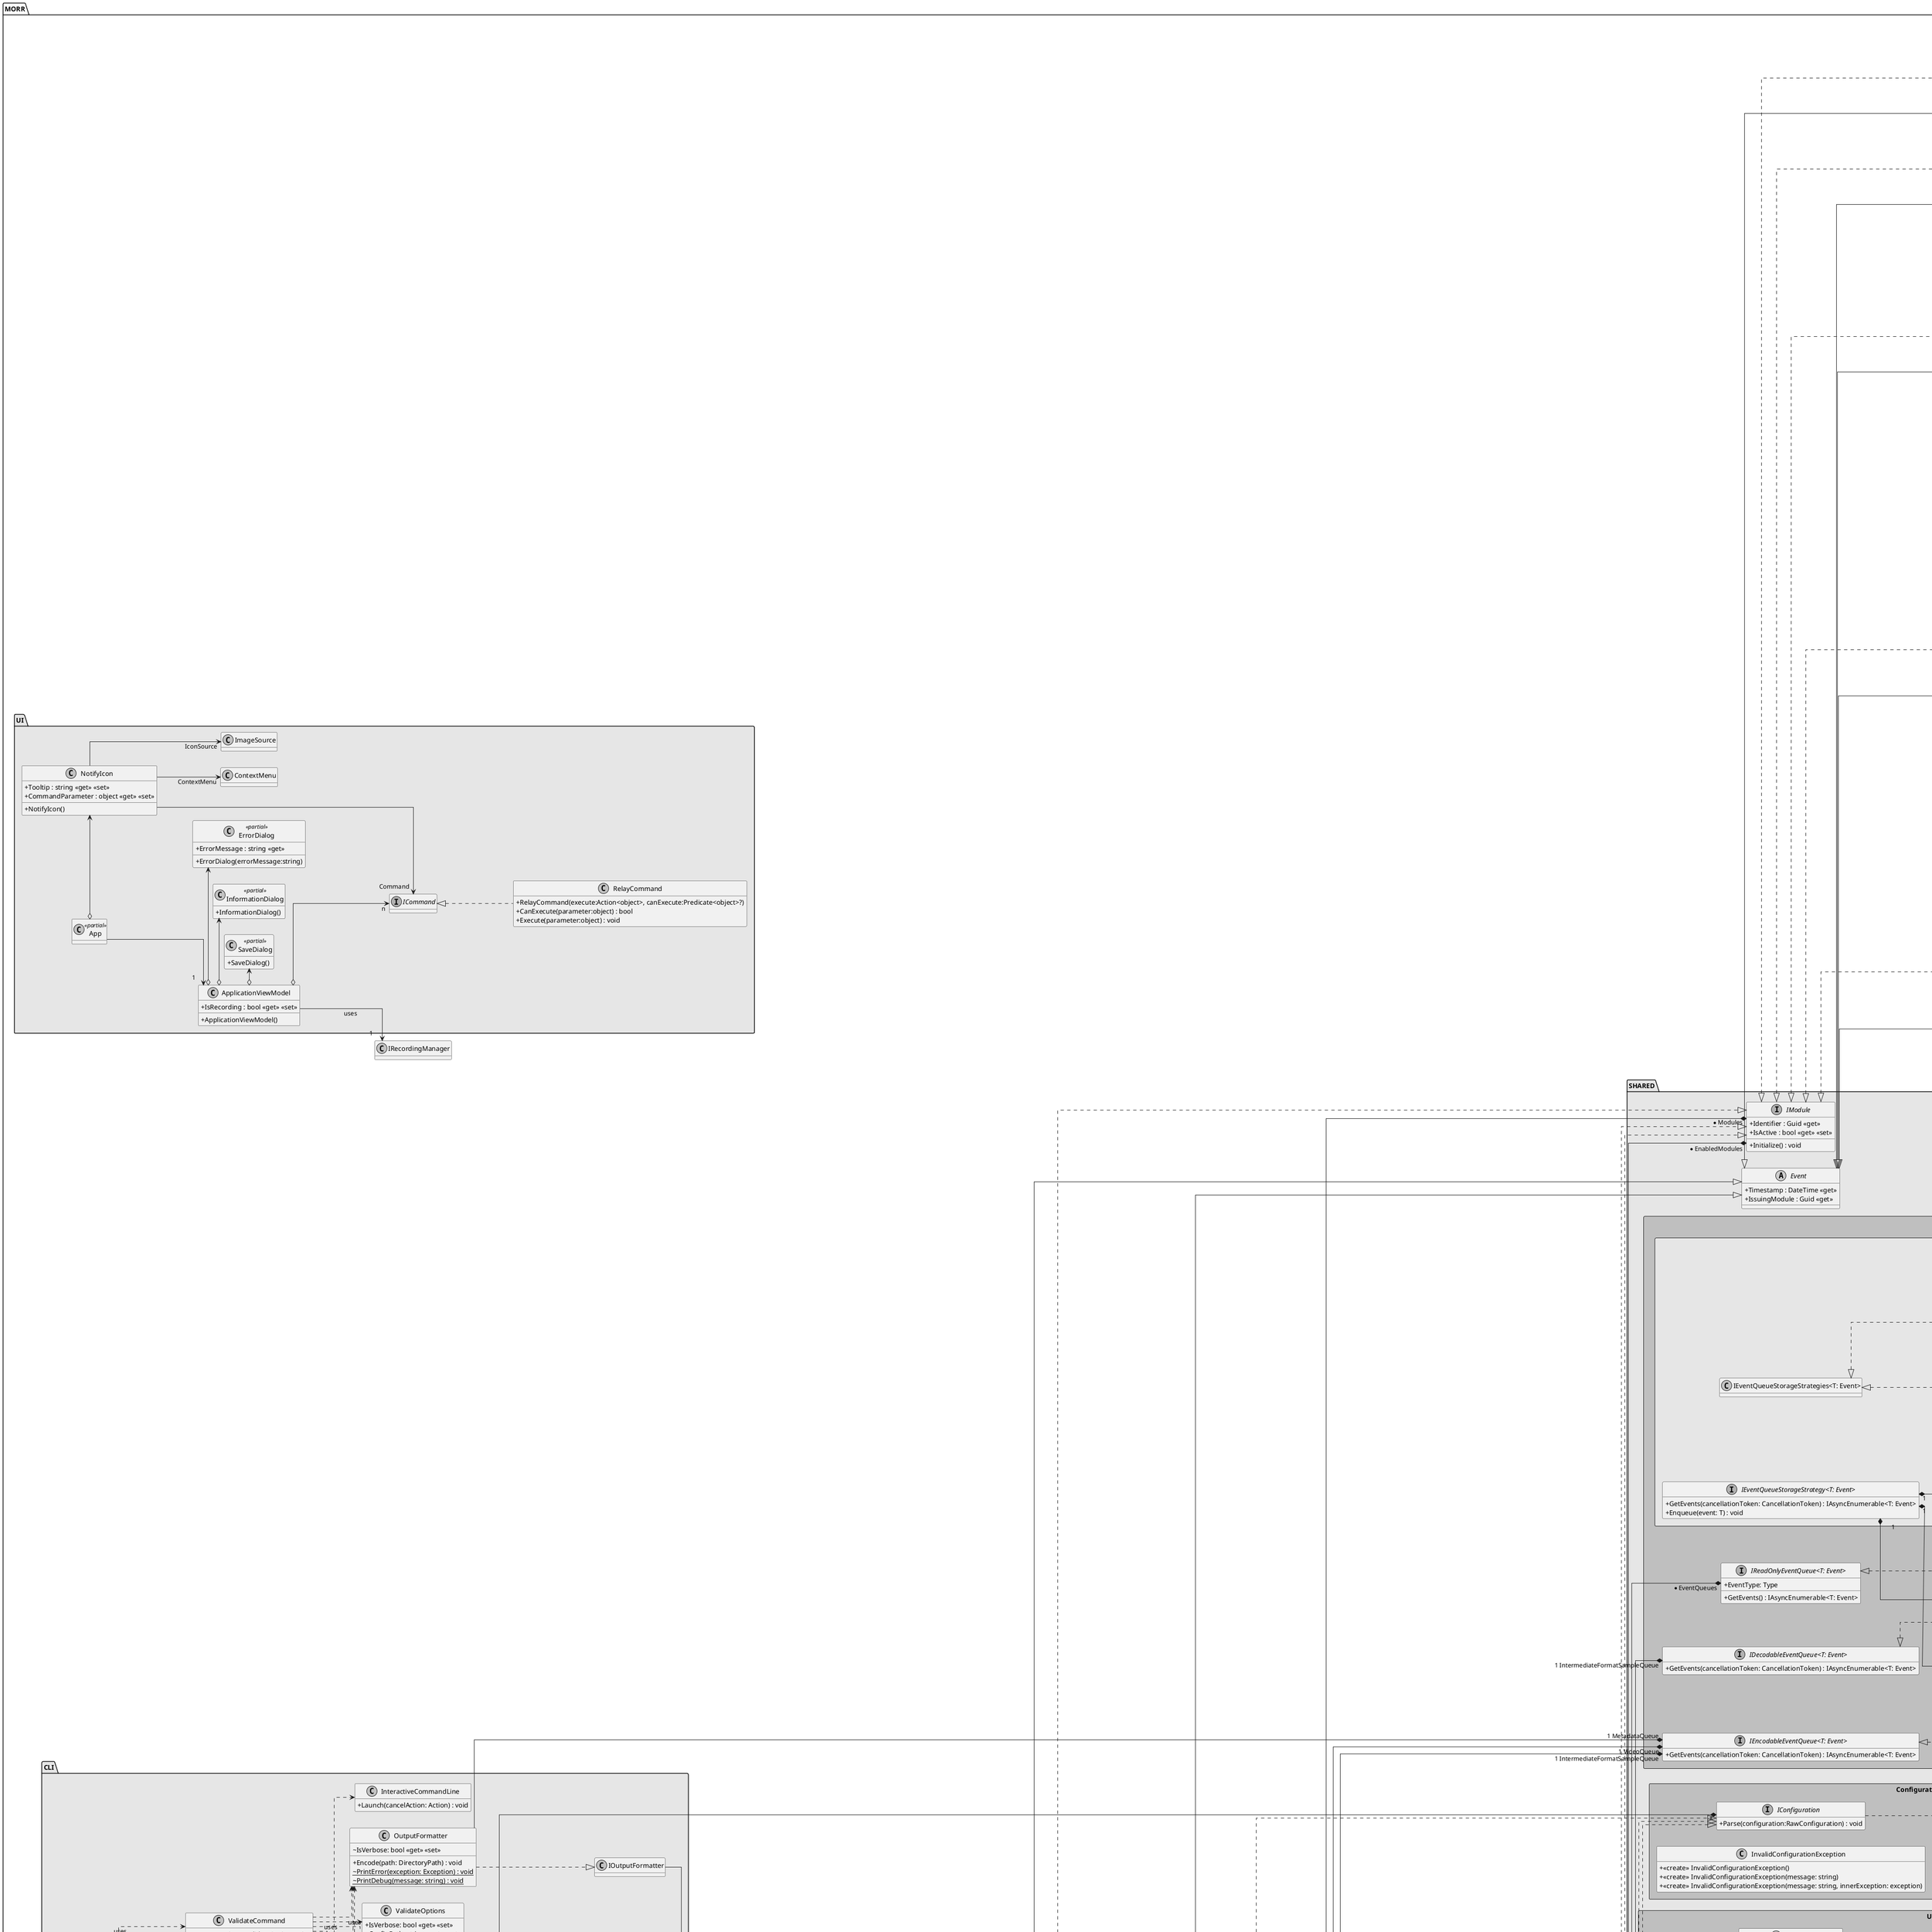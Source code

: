 @startuml MORR
skinparam monochrome true
skinparam linetype ortho
skinparam classAttributeIconSize 0
!pragma useNewPackage

left to right direction
hide empty fields

package MORR {
    !startsub SHARED
    package SHARED #E6E6E6 {
        package Configuration <<Rectangle>> #BFBFBF {
            interface IConfiguration {
                + Parse(configuration:RawConfiguration) : void
            }

            class InvalidConfigurationException {
                + <<create>> InvalidConfigurationException()
                + <<create>> InvalidConfigurationException(message: string)
                + <<create>> InvalidConfigurationException(message: string, innerException: exception)
            }

            class RawConfiguration {
                + RawValue: string
                + <<create>> RawConfiguration(rawValue: string)
            }

            IConfiguration ..> RawConfiguration : "uses"
        }

        together {
            interface IModule {
                + Identifier : Guid <<get>>
                + IsActive : bool <<get>> <<set>>
                + Initialize() : void
            }
        }

        together {
            abstract class Event {
                + Timestamp : DateTime <<get>>
                + IssuingModule : Guid <<get>>
            }

            package Queue <<Rectangle>> #BFBFBF {
                interface "IDecodableEventQueue<T: Event>" {
                    + GetEvents(cancellationToken: CancellationToken) : IAsyncEnumerable<T: Event>
                }

                interface "IEncodableEventQueue<T: Event>" {
                    + GetEvents(cancellationToken: CancellationToken) : IAsyncEnumerable<T: Event>
                }

                interface "IReadOnlyEventQueue<T: Event>" {
                    + EventType: Type
                    + GetEvents() : IAsyncEnumerable<T: Event>
                }

                interface "ISupportDeserializationEventQueue<T: Event>" {
                    + EventType: Type
                    + Enqueue(event: object): void
                }

                abstract class "DecodableEventQueue<T: Event>" {
                    # <<create>> DecodableEventQueue(storageStrategy: IEventQueueStorageStrategy<T: Event>)
                    + GetEvents(cancellationToken: CancellationToken) : IAsyncEnumerable<T: Event>
                    + Enqueue(event: T) : void
                }

                abstract class "EncodableEventQueue<T: Event>" {
                    # <<create>> EncodableEventQueue(storageStrategy: IEventQueueStorageStrategy<T: Event>)
                    + GetEvents(cancellationToken: CancellationToken) : IAsyncEnumerable<T: Event>
                    + Enqueue(event: T) : void
                }

                abstract class "ReadOnlyEventQueue<T: Event>" {
                    # <<create>> ReadOnlyEventQueue(storageStrategy: IEventQueueStorageStrategy<T: Event>)
                    + GetEvents(cancellationToken: CancellationToken) : IAsyncEnumerable<T: Event>
                    + Enqueue(event: T) : void
                }

                abstract class "SupportDeserializationEventQueue<T: Event>" {
                    # <<create>> SupportDeserializationEventQueue(storageStrategy: IEventQueueStorageStrategy<T: Event>)
                    + Enqueue(event: T) : void
                }

                abstract class "DefaultEventQueue<T: Event>" {
                    # <<create>> DefaultEventQueue(bufferCapacity: int, maxConsumers: uint?)
                }

                abstract class "DefaultEncodableEventQueue<T: Event>" {
                    # <<create>> DefaultEncodableEventQueue(bufferCapacity: int)
                }

                abstract class "DefaultDecodableEventQueue<T: Event>" {
                    # <<create>> DefaultDecodableEventQueue(bufferCapacity: int, maxConsumers: uint?)
                }

                abstract class "NonDeserializableEventQueue<T: Event>" {
                    # <<create>> NonDeserializableEventQueue(bufferCapacity: int, maxConsumers: uint?)
                }

                package StorageStrategy <<Rectangle>> #E6E6E6 {
                    class ChannelConsumingException {
                        + <<create>> ChannelConsumingException()
                        + <<create>> ChannelConsumingException(message: string)
                        + <<create>> ChannelConsumingException(message: string, innerException: exception)
                    }

                    interface "IEventQueueStorageStrategy<T: Event>" {
                        + GetEvents(cancellationToken: CancellationToken) : IAsyncEnumerable<T: Event>
                        + Enqueue(event: T) : void
                    }

                    together {
                        abstract class "MultiConsumerChannelStrategy<T: Event>" {
                            # StartReceiving(maxChannelConsumers: uint?) : void
                            + GetEvents(token: CancellationToken) : IAsyncEnumerable<T: Event>
                            + Enqueue(event: T) : void
                            # {abstract} CreateOfferingChannel() : Channel<T: Event>
                            # {abstract} CreateReceivingChannel() : Channel<T: Event>
                        }

                        class "BoundedMultiConsumerChannelStrategy<T: Event>" {
                            + <<create>> BoundedMultiConsumerChannelStrategy(bufferCapacity: int, maxChannelConsumers: uint?)
                            # CreateOfferingChannel() : Channel<T: Event>
                            # CreateReceivingChannel() : Channel<T: Event>
                        }

                        class "UnboundedMultiConsumerChannelStrategy<T: Event>" {
                            + <<create>> UnboundedMultiConsumerChannelStrategy(maxChannelConsumers: uint?)
                            # CreateOfferingChannel() : Channel<T: Event>
                            # CreateReceivingChannel() : Channel<T: Event>
                        }

                        "IEventQueueStorageStrategies<T: Event>" <|.. "MultiConsumerChannelStrategy<T: Event>"
                        "MultiConsumerChannelStrategy<T: Event>" <|-- "BoundedMultiConsumerChannelStrategy<T: Event>"
                        "MultiConsumerChannelStrategy<T: Event>" <|-- "UnboundedMultiConsumerChannelStrategy<T: Event>"
                        "BoundedMultiConsumerChannelStrategy<T: Event>" ..> ChannelConsumingException: "throws"
                    }
                    
                    together {
                        abstract class "SingleConsumerChannelStrategy<T: Event>" {
                            # StartReceiving() : void
                            + GetEvents(token: CancellationToken) : IAsyncEnumerable<T: Event>
                            + Enqueue(event: T) : void
                            # {abstract} CreateChannel() : Channel<T: Event>
                        }

                        class "BoundedSingleConsumerChannelStrategy<T: Event>" {
                            + <<create>> BoundedSingleConsumerChannelStrategy(bufferCapacity: int)
                            # CreateChannel() : Channel<T: Event>
                        }

                        class "UnboundedSingleConsumerChannelStrategy<T: Event>" {
                            + <<create>> UnboundedSingleConsumerChannelStrategy()
                            # CreateChannel() : Channel<T: Event>
                        }

                        "IEventQueueStorageStrategies<T: Event>" <|.. "SingleConsumerChannelStrategy<T: Event>"
                        "SingleConsumerChannelStrategy<T: Event>" <|-- "BoundedSingleConsumerChannelStrategy<T: Event>"
                        "SingleConsumerChannelStrategy<T: Event>" <|-- "UnboundedSingleConsumerChannelStrategy<T: Event>"
                        "BoundedSingleConsumerChannelStrategy<T: Event>" ..> ChannelConsumingException : "throws"
                    }
                }

                "IEventQueueStorageStrategy<T: Event>" "1" *-- "ReadOnlyEventQueue<T: Event>"
                "IEventQueueStorageStrategy<T: Event>" "1" *-- "EncodableEventQueue<T: Event>"
                "IEventQueueStorageStrategy<T: Event>" "1" *-- "DecodableEventQueue<T: Event>"

                "BoundedMultiConsumerChannelStrategy<T: Event>" <.. "DefaultEventQueue<T: Event>" : "uses"
                "BoundedMultiConsumerChannelStrategy<T: Event>" <.. "NonDeserializableEventQueue<T: Event>" : "uses"
                "BoundedMultiConsumerChannelStrategy<T: Event>" <.. "DefaultDecodableEventQueue<T: Event>" : "uses"
                "BoundedSingleConsumerChannelStrategy<T: Event>" <.. "DefaultEncodableEventQueue<T: Event>" : "uses"

                ' EventQueue
                "IDecodableEventQueue<T: Event>" <|.. "DecodableEventQueue<T: Event>"
                "IEncodableEventQueue<T: Event>" <|.. "EncodableEventQueue<T: Event>"
                "IReadOnlyEventQueue<T: Event>" <|.. "ReadOnlyEventQueue<T: Event>"
                "ISupportDeserializationEventQueue<T: Event>" <|.. "SupportDeserializationEventQueue<T: Event>"
                "ReadOnlyEventQueue<T: Event>" <|-- "SupportDeserializationEventQueue<T: Event>"
                "SupportDeserializationEventQueue<T: Event>" <|-- "DefaultEventQueue<T: Event>"
                "EncodableEventQueue<T: Event>" <|-- "DefaultEncodableEventQueue<T: Event>"
                "DecodableEventQueue<T: Event>" <|-- "DefaultDecodableEventQueue<T: Event>"
                "ReadOnlyEventQueue<T: Event>" <|-- "NonDeserializableEventQueue<T: Event>"
            }
        }

        package Utility <<Rectangle>> #BFBFBF {
            class DirectoryPath {
                + <<create>> DirectoryPath(value: string)
                + ToString() : string
            }

            class FilePath {
                + <<create>> FilePath(value: string)
                +  ToString() : string
            }

            class GlobalHook {
                + {static} IsActive : bool <<get>> <<set>>
                + {static} AddListener(callback: RetrieveMessageCallBack, types: NativeMethods.MessageType[])
                + {static} RemoveListener(callback: RetrieveMessageCallBack, types: NativeMethods.MessageType[])
                + {static} FreeLibrary()
            }

            class NativeMethods {
                + {static} DoWin32MessageLoop()
                + {static} StopMessageLoop()
                + {static} IsKeyPressed(VirtualKeyCode virtualKeyCode)
                + {static} TrySetKeyboardHook(callback: LowLevelKeyboardProc, handle: IntPtr)
                + {static} GetClipboardText()
                + {static} GetAssociatedWindow()
            }

            class Utility {
                + {static} SetAndDispatch(variable: bool, value: bool, onTrue: Action, onFalse: Action)
                + {static} GetTypeFromAnyAssembly(type: string)
            }

            together {
                class HookLibraryException {
                    + <<create>> HookLibraryException()
                    + <<create>> HookLibraryException(message: string)
                }
            }

            GlobalHook ..> HookLibraryException : "throws"
            GlobalHook ..> NativeMethods : "uses"
        }
    }
    !endsub 

    !startsub CORE
    package "CORE" #E6E6E6 {
        interface IBootstrapper {
            + ComposeImports(object:object) : void
        }

        class Bootstrapper {
            + <<create> Bootstrapper()
            + ComposeImports(object:object) : void
        }

        class BootstrapperConventions {
            + {static} GetRegistrationBuilder() : RegistrationBuilder
        }

        package ConfigurationManagement <<Rectangle>> #BFBFBF {
            interface IConfigurationManager {
                + LoadConfiguration(path:FilePath) : void
            }

            class ConfigurationManager {
                + LoadConfiguration(path:FilePath) : void
            }

            class InvalidConfigurationException {
                + <<create>> InvalidConfigurationException()
                + <<create>> InvalidConfigurationException(message: string)
                + <<create>> InvalidConfigurationException(message: string, innerException: Exception)
            }

            IConfigurationManager <|.. ConfigurationManager
            ConfigurationManager ..> InvalidConfigurationException : "throws"
        }

        package Session <<Rectangle>> #BFBFBF {
            interface ISessionManager {
                + IsRecording : bool <<get>>
                + StartRecording() : void
                + StopRecording() : void
                + Process(files: IEnumerable<FilePath>) : void
            }

            class SessionManager {
                - videoCapture : IVideoCapture
                + IsRecording : bool <<get>> <<private set>>
                + StartRecording() : void
                + StopRecording() : void
                + Process(files: IEnumerable<FilePath>) : void
            }

            together {
                abstract class RecordingException {

                }

                class AlreadyRecordingException {

                }

                class NotRecordingException {

                }

                RecordingException <|-- AlreadyRecordingException
                RecordingException <|-- NotRecordingException
            }

            ISessionManager <|-- SessionManager
            SessionManager ..> AlreadyRecordingException : "throws"
            SessionManager ..> NotRecordingException : "throws
        }

        package Modules <<Rectangle>> #BFBFBF {
            interface IModuleManager {
                + InitializeModules() : void
                + NotifyModulesOnSessionStart() : void
                + NotifyModulesOnSessionStop() : void
            }

            class ModuleManager {
                + InitializeModules() : void
                + NotifyModulesOnSessionStart() : void
                + NotifyModulesOnSessionStop() : void
            }

            class GlobalModuleConfiguration {
                + Parse(RawConfiguration: configuration) : void
            }

            IModuleManager <|-- ModuleManager
            ModuleManager *-- "1" GlobalModuleConfiguration
        }

        package Data <<Rectangle>> #BFBFBF {
            together {
                class CaptureException {
                    + <<create>> CaptureException()
                    + <<create>> CaptureException(message: string)
                    + <<create>> CaptureException(message: string, innerException: Exception)
                }

                together {
                    class DirectXVideoSample {
                        + Surface : IDirect3DSurface <<get>> <<set>>
                    }

                    class VideoSample {

                    }

                    together {
                        class VideoCaptureException {
                            + <<create>> VideoCaptureException()
                            + <<create>> VideoCaptureException(message: string)
                            + <<create>> VideoCaptureException(message: string, innerException: Exception)
                        }

                        CaptureException <|-- VideoCaptureException
                    }

                    package Desktop <<Rectangle>> #E6E6E6 {
                        class DesktopCapture {
                            + IsActive : bool
                            + Identifier: Guid
                            + Initialize() : void
                            - StartCapture() : void
                            - StopCapture() : void
                        }

                        class DesktopCaptureConfiguration {
                            + Index: MonitorIndex <<get>> <<private set>>
                            + PromptUserForMonitorSelection: bool <<get>> <<private set>>
                            + Parse(RawConfiguration: configuration) : void
                        }

                        class VideoSampleProducer {
                            + <<create>> VideoSampleProducer()
                            + StartCapture(item: GraphicsCaptureItem) : void
                            + StopCapture() : void
                            + Dispose() : void
                        }

                        together {
                            class Direct3D11Helper {
                                ~ {static} CreateDevice(useWARP: bool) : IDirect3DDevice?
                                ~ {static} CreateDirect3DSurfaceFromSharpDXTexture(texture: Texture2D) : IDirect3DSurface?
                                ~ {static} CreateSharpDXDevice(device: IDirect3DDevice) : Device?
                                ~ {static} CreateSharpDXTexture2D(surface: IDirect3DSurface) : Texture2D?
                            }

                            class GraphicsCaptureHelper {
                                ~ {static} CanCreateItemWithoutPicker: bool <<get>>
                                ~ {static} SetWindow(picker: GraphicsCapturePicker, hWnd: IntPtr) : void
                                ~ {static} CreateItemForMonitor(hMon: IntPtr) : GraphicsCaptureItem?
                            }

                            class MonitorInfo {
                                + IsPrimary: bool <<get>> <<set>>
                                + ScreenSize: Vector2 <<get>> <<set>>
                                + MonitorArea: Rect <<get>> <<set>>
                                + WorkArea: Rect <<get>> <<set>>
                                + DeviceName: string <<get>> <<set>>
                                + Hmon: IntPtr <<get>> <<set>>
                            }

                            class MonitorEnumerationHelper {
                                + {static} GetMonitors() : IEnumerable<MonitorInfo>
                            }

                            MonitorEnumerationHelper ..> MonitorInfo : "uses"
                        }

                        DesktopCapture --* "1 VideoSampleProducer" VideoSampleProducer
                        DesktopCapture --* "1 Configuration" DesktopCaptureConfiguration
                        DesktopCapture ..> MonitorEnumerationHelper : "uses"
                        VideoSampleProducer ..> Direct3D11Helper : "uses"
                    }

                    DesktopCapture ..> VideoCaptureException: "throws"
                    DirectXVideoSample --|> VideoSample
                }
            }

            together {
                class IntermediateFormatSample {
                    + Type : Type <<get>> <<set>>
                    + Data : byte[] <<get>> <<set>>
                }

                together {
                    class JsonIntermediateFormatDeserializer {
                        + IsActive: Bool <<get>> <<set>>
                        + Identifier: Guid <<get>>
                        + Initialize() : void
                    }

                    class JsonIntermediateFormatSample {
                        + JsonEncodedData: JsonDocument <<get>>
                        + JsonEncodedType: JsondEncodedText <<get>>
                    }

                    class JsonIntermediateFormatSerializer {
                        + IsActive: Bool <<get>> <<set>>
                        + Identifier: Guid <<get>>
                        + Initialize() : void
                    }
                }

                IntermediateFormatSample <|-- JsonIntermediateFormatSample
            }

            package Transcoding <<Rectangle>> #E6E6E6 {
                interface IDecoder {
                    + Decode(path: FilePath) : void
                }

                interface IEncoder {
                    + Encode(directoryRecordingPath: DirectoryPath) : void
                }

                package MPEG <<Rectangle>> #BFBFBF {
                    class MpegEncoder {
                        + Encode(directoryRecordingPath: DirectoryPath) : void
                    }
                    
                    class MpegEncoderConfiguration {
                        + Width: uint <<get>> <<set>>
                        + Height: uint <<get>> <<set>>
                        + KiloBitsPerSecond: uint <<get>> <<set>>
                        + FramesPerSecond: uint <<get>> <<set>>
                        + RecordingName: string <<get>> <<set>>
                        + Parse(RawConfiguration: configuration)
                    }
                }

                package Json <<Rectangle>> #BFBFBF {
                    class JsonDecoder {
                        + {static} Identifier: Guid <<get>>
                        + Decode(path: FilePath) : void
                    }

                    class JsonEncoder {
                        + Encode(directoryRecordingPath: DirectoryPath) : void
                    }
                }

                IEncoder <|.. MpegEncoder
                IDecoder <|.. JsonDecoder
                IEncoder <|-- JsonEncoder
                MpegEncoder --* "1 Configuration" MpegEncoderConfiguration
                MpegEncoder --* "1 VideoQueue" "IEncodableEventQueue<T: Event>"
            }
        }

        SessionManager --* "1" IEncoder
        SessionManager --* "0..1" IDecoder
        SessionManager --* "1" IModuleManager
        SessionManager ..> IBootstrapper : "uses"
        Bootstrapper ..> BootstrapperConventions : "uses"
        IBootstrapper <|.. Bootstrapper
    }
    !endsub

    VideoSample --|> Event
    DesktopCapture ..|> IModule
    DesktopCaptureConfiguration ..|> IConfiguration

    GlobalModuleConfiguration ..|> IConfiguration
    GlobalModuleConfiguration --* "* EnabledModules" IModule
    ModuleManager --* "* Modules" IModule

    IConfigurationManager --* "*" IConfiguration

    IntermediateFormatSample --|> Event
    JsonIntermediateFormatDeserializer ..|> IModule
    JsonIntermediateFormatDeserializer --* "* EventQueues" "ISupportDeserializationEventQueue<T: Event>"
    JsonIntermediateFormatDeserializer --* "1 IntermediateFormatSampleQueue" "IDecodableEventQueue<T: Event>"
    JsonIntermediateFormatSerializer ..|> IModule
    JsonIntermediateFormatSerializer --|> "DefaultEncodableEventQueue<T: Event>"
    JsonIntermediateFormatSerializer --* "* EventQueues" "IReadOnlyEventQueue<T: Event>"

    MpegEncoderConfiguration ..|> IConfiguration
    JsonDecoder --|> "DefaultDecodableEventQueue<T: Event>"
    JsonEncoder --* "1 IntermediateFormatSampleQueue" "IEncodableEventQueue<T: Event>"

    !startsub UI
    package "UI" #E6E6E6 {
        class ErrorDialog <<partial>> {
            + ErrorDialog(errorMessage:string)
            + ErrorMessage : string <<get>>
        }

        class InformationDialog <<partial>> {
            + InformationDialog()
        }

        class SaveDialog <<partial>> {
            + SaveDialog()
        }

        class ApplicationViewModel {
            + ApplicationViewModel()
            + IsRecording : bool <<get>> <<set>>
        }
        
        class NotifyIcon {
            + NotifyIcon()
            + Tooltip : string <<get>> <<set>>
            + CommandParameter : object <<get>> <<set>>
        }
        
        class RelayCommand {
            + RelayCommand(execute:Action<object>, canExecute:Predicate<object>?)
            + CanExecute(parameter:object) : bool
            + Execute(parameter:object) : void
        }

        interface ICommand {

        }

        class ContextMenu {

        }

        class ImageSource {

        }

        class App <<partial>> {

        }        
    }

    ' UI
    ApplicationViewModel --> "1" IRecordingManager : uses
    ApplicationViewModel o--> "n" ICommand
    App --> "1" ApplicationViewModel
    ApplicationViewModel o-> SaveDialog
    ApplicationViewModel o-> ErrorDialog
    ApplicationViewModel o-> InformationDialog
    App o-> NotifyIcon
    NotifyIcon --> "IconSource" ImageSource
    NotifyIcon --> "Command" ICommand
    NotifyIcon --> "ContextMenu" ContextMenu
    ICommand <|.. RelayCommand
    !endsub

    !startsub CLI
    package "CLI" #E6E6E6 {
        class Program {
            + {static} Main(args:string[]) : int
        }

        together {
            interface "ICommand<T: CommandOptions>" {
                + Execute(options: T) : int
            }

            abstract class CommandOptions {
                + IsVerbose: bool <<get>> <<set>>
            }

            together {
                class ProcessCommand {
                    + Execute(options: ProcessOptions) : int
                }

                class ProcessOptions {
                    + IsVerbose: bool <<get>> <<set>>
                    + ConfigPath: string <<get>> <<set>>
                    + InputFile: string <<get>> <<set>>
                }

                ProcessCommand ..> ProcessOptions : "uses"
            }

            together {
                class RecordCommand {
                    + Execute(options: RecordOptions) : int
                }

                class RecordOptions {
                    + IsVerbose: bool <<get>> <<set>>
                    + ConfigPath: string <<get>> <<set>>
                }

                RecordCommand ..> RecordOptions : "uses"
            }

            together {
                class ValidateCommand {
                    + Execute(options: ValidateOptions) : int
                }

                class ValidateOptions {
                    + IsVerbose: bool <<get>> <<set>>
                    + ConfigPath: string <<get>> <<set>>
                }

                ValidateCommand ..> ValidateOptions : "uses"
            }

            RecordCommand ..|> "ICommand<T: CommandOptions>"
            ValidateCommand ..|> "ICommand<T: CommandOptions>"
            ProcessCommand ..|> "ICommand<T: CommandOptions>"

            RecordOptions --|> CommandOptions
            ValidateOptions --|> CommandOptions
            ProcessOptions --|> CommandOptions
        }

        together {
            class InteractiveCommandLine {
                + Launch(cancelAction: Action) : void
            }
        }

        together {
            class IOutputFormatter {

            }

            class OutputFormatter {
                ~ IsVerbose: bool <<get>> <<set>>
                + Encode(path: DirectoryPath) : void
                ~ {static} PrintError(exception: Exception) : void
                ~ {static} PrintDebug(message: string) : void
            }

            OutputFormatter ..|> IOutputFormatter
        }

        ProcessCommand ..> OutputFormatter : "uses"
        ValidateCommand ..> OutputFormatter : "uses"
        RecordCommand ..> OutputFormatter : "uses"
        RecordCommand ..> InteractiveCommandLine :"uses"

        Program ..> ProcessCommand : "uses"
        Program ..> ValidateCommand : "uses"
        Program ..> RecordCommand : "uses"
    }
    !endsub

    ProcessCommand ..> ISessionManager : "uses"
    RecordCommand ..> ISessionManager : "uses"
    RecordCommand ..> NativeMethods : "uses"
    ValidateCommand ..> IBootstrapper : "uses"
    ValidateCommand ..> IModuleManager : "uses"
    IOutputFormatter --|> IEncoder
    OutputFormatter --* "1 MetadataQueue" "IEncodableEventQueue<T: Event>"

    package "MODULES" #E6E6E6 {
        !startsub MODULES_CLIPBOARD
        package "CLIPBOARD" #BFBFBF {
            class ClipboardModule {
            
            }

            abstract class ClipboardEvent {
            
            }

            class ClipBoardInteractEvent {
                + Text : string <<get>> <<set>>
            }

            enum InteractionType {
                CLEAR
                COPY
                CUT
                PASTE
            }
        }

        'Clipboard
        IModule <|.. ClipboardModule
        Event <|-- ClipboardEvent
        ClipboardEvent <|-- ClipBoardInteractEvent
        ClipBoardInteractEvent --> "Interaction" InteractionType
        ClipBoardInteractEvent +-- InteractionType
        !endsub

        !startsub MODULES_KEYBOARD
        package "KEYBOARD" #BFBFBF {
            class KeyboardModule {
            
            }

            abstract class KeyboardEvent {
            }
            
            class KeyBoardInteractEvent {
                + PressedKey: Key
            }
        }

        ' Keyboard
        Event <|-- KeyboardEvent
        IModule <|.. KeyboardModule
        KeyboardEvent <|-- KeyBoardInteractEvent
        !endsub

        !startsub MODULES_MOUSE
        package "MOUSE" #BFBFBF {
            class MouseModule {
        
            }

            
            abstract class MouseEvent {
            }

            class MouseMoveEvent {
                + Movement: Vector2
            }

            enum MouseButton {
                LEFT,
                CENTER,
                RIGHT
            }

            enum MouseButtonState {

            }
            
            class MouseClickEvent {
                + HWnd: IntPtr
            }
            
            class MouseScrollEvent {
                + HWnd: IntPtr
                + ScrollAmount : short <<get>> <<set>>
            }
        }

        ' Mouse
        Event <|-- MouseEvent
        IModule <|.. MouseModule
        MouseEvent <|-- MouseClickEvent
        MouseEvent <|-- MouseScrollEvent
        MouseEvent <|-- MouseMoveEvent
        MouseClickEvent --> "Button" MouseButton
        MouseClickEvent --> "State" MouseButtonState
        !endsub

        !startsub MODULES_WEBBROWSER
        package "WEBBROWSER" #BFBFBF {
            class WebBrowserModule {
        
            }

            class ButtonClickEvent {
                + Button : string <<get>> <<set>>
                + URL: Uri
            }
            
            class CloseTabEvent {
            }
            
            class FileDownloadEvent {
                + MIMEType : string <<get>> <<set>>
                + FileURL: Uri
            }
            
            class HoverEvent {
                + HoveredElement : string <<get>> <<set>>
            }
            class NavigationEvent {
            }
            
            class OpenTabEvent {
            }
            
            class SwitchTabEvent {
                + NewTabID: Guid
            }
            
            class TextInputEvent {
                + InputtedText : string <<get>> <<set>>
                + Textbox : string <<get>> <<set>>
            }
            
            class TextSelectionEvent {
                + SelectedText : string <<get>> <<set>>
            }
            
            abstract class WebBrowserEvent {
                + TabID: Guid
                + CurrentURL: Uri
            }
        }

        ' WebBrowser
        Event <|-- WebBrowserEvent
        IModule <|.. WebBrowserModule
        WebBrowserEvent <|-- ButtonClickEvent
        WebBrowserEvent <|-- CloseTabEvent
        WebBrowserEvent <|-- FileDownloadEvent
        WebBrowserEvent <|-- HoverEvent
        WebBrowserEvent <|-- NavigationEvent
        WebBrowserEvent <|-- OpenTabEvent
        WebBrowserEvent <|-- SwitchTabEvent
        WebBrowserEvent <|-- TextInputEvent
        WebBrowserEvent <|-- TextSelectionEvent
        !endsub

        !startsub MODULES_WINDOWMANAGEMENT
        package "WINDOWMANAGEMENT" #BFBFBF {
            class WindowManagementModule {
        
            }

            abstract class WindowEvent {
                + Title : string <<get>> <<set>>
                + ProcessName : string <<get>> <<set>>
            }
            
            class WindowFocusEvent {

            }

            class WindowMovementEvent {
                + OldLocation: Vector2
                + NewLocation: Vector2
            }

            class WindowResizingEvent {
                + OldSize: Size
                + NewSize: Size
            }

            class WindowStateChangedEvent {
                + State: WindowState
            }
        }

        ' WindowManagement
        Event <|-- WindowEvent
        IModule <|.. WindowManagementModule
        WindowEvent <|-- WindowFocusEvent
        WindowEvent <|-- WindowMovementEvent
        WindowEvent <|-- WindowResizingEvent
        WindowEvent <|-- WindowStateChangedEvent
        !endsub
    }
}
@enduml

